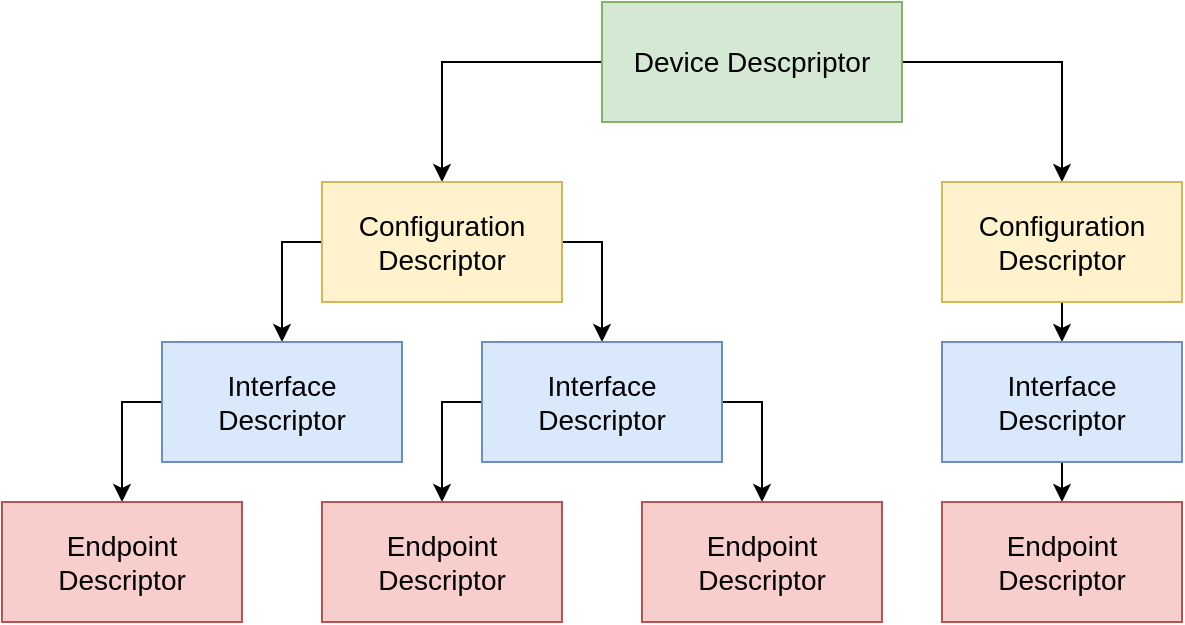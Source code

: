 <mxfile version="21.2.8" type="device">
  <diagram name="Page-1" id="7-Ye9nPcIxYJSXV8vaFR">
    <mxGraphModel dx="978" dy="586" grid="1" gridSize="10" guides="1" tooltips="1" connect="1" arrows="1" fold="1" page="1" pageScale="1" pageWidth="850" pageHeight="1100" math="0" shadow="0">
      <root>
        <mxCell id="0" />
        <mxCell id="1" parent="0" />
        <mxCell id="2QM2bJYBcxJ5Z_W3h0IK-22" style="edgeStyle=orthogonalEdgeStyle;rounded=0;orthogonalLoop=1;jettySize=auto;html=1;exitX=1;exitY=0.5;exitDx=0;exitDy=0;entryX=0.5;entryY=0;entryDx=0;entryDy=0;" edge="1" parent="1" source="2QM2bJYBcxJ5Z_W3h0IK-1" target="2QM2bJYBcxJ5Z_W3h0IK-16">
          <mxGeometry relative="1" as="geometry" />
        </mxCell>
        <mxCell id="2QM2bJYBcxJ5Z_W3h0IK-23" style="edgeStyle=orthogonalEdgeStyle;rounded=0;orthogonalLoop=1;jettySize=auto;html=1;exitX=0;exitY=0.5;exitDx=0;exitDy=0;entryX=0.5;entryY=0;entryDx=0;entryDy=0;" edge="1" parent="1" source="2QM2bJYBcxJ5Z_W3h0IK-1" target="2QM2bJYBcxJ5Z_W3h0IK-2">
          <mxGeometry relative="1" as="geometry" />
        </mxCell>
        <mxCell id="2QM2bJYBcxJ5Z_W3h0IK-1" value="Device Descpriptor" style="rounded=0;whiteSpace=wrap;html=1;fontSize=14;fontFamily=Helvetica;fillColor=#d5e8d4;strokeColor=#82b366;" vertex="1" parent="1">
          <mxGeometry x="430" y="170" width="150" height="60" as="geometry" />
        </mxCell>
        <mxCell id="2QM2bJYBcxJ5Z_W3h0IK-7" style="edgeStyle=orthogonalEdgeStyle;rounded=0;orthogonalLoop=1;jettySize=auto;html=1;exitX=1;exitY=0.5;exitDx=0;exitDy=0;entryX=0.5;entryY=0;entryDx=0;entryDy=0;" edge="1" parent="1" source="2QM2bJYBcxJ5Z_W3h0IK-2" target="2QM2bJYBcxJ5Z_W3h0IK-6">
          <mxGeometry relative="1" as="geometry" />
        </mxCell>
        <mxCell id="2QM2bJYBcxJ5Z_W3h0IK-9" style="edgeStyle=orthogonalEdgeStyle;rounded=0;orthogonalLoop=1;jettySize=auto;html=1;exitX=0;exitY=0.5;exitDx=0;exitDy=0;entryX=0.5;entryY=0;entryDx=0;entryDy=0;" edge="1" parent="1" source="2QM2bJYBcxJ5Z_W3h0IK-2" target="2QM2bJYBcxJ5Z_W3h0IK-4">
          <mxGeometry relative="1" as="geometry" />
        </mxCell>
        <mxCell id="2QM2bJYBcxJ5Z_W3h0IK-2" value="Configuration &lt;br&gt;Descriptor" style="rounded=0;whiteSpace=wrap;html=1;fontSize=14;fontFamily=Helvetica;fillColor=#fff2cc;strokeColor=#d6b656;" vertex="1" parent="1">
          <mxGeometry x="290" y="260" width="120" height="60" as="geometry" />
        </mxCell>
        <mxCell id="2QM2bJYBcxJ5Z_W3h0IK-15" style="edgeStyle=orthogonalEdgeStyle;rounded=0;orthogonalLoop=1;jettySize=auto;html=1;exitX=0;exitY=0.5;exitDx=0;exitDy=0;entryX=0.5;entryY=0;entryDx=0;entryDy=0;" edge="1" parent="1" source="2QM2bJYBcxJ5Z_W3h0IK-4" target="2QM2bJYBcxJ5Z_W3h0IK-10">
          <mxGeometry relative="1" as="geometry" />
        </mxCell>
        <mxCell id="2QM2bJYBcxJ5Z_W3h0IK-4" value="Interface&lt;br&gt;Descriptor" style="rounded=0;whiteSpace=wrap;html=1;fontSize=14;fontFamily=Helvetica;fillColor=#dae8fc;strokeColor=#6c8ebf;" vertex="1" parent="1">
          <mxGeometry x="210" y="340" width="120" height="60" as="geometry" />
        </mxCell>
        <mxCell id="2QM2bJYBcxJ5Z_W3h0IK-13" style="edgeStyle=orthogonalEdgeStyle;rounded=0;orthogonalLoop=1;jettySize=auto;html=1;exitX=1;exitY=0.5;exitDx=0;exitDy=0;entryX=0.5;entryY=0;entryDx=0;entryDy=0;" edge="1" parent="1" source="2QM2bJYBcxJ5Z_W3h0IK-6" target="2QM2bJYBcxJ5Z_W3h0IK-12">
          <mxGeometry relative="1" as="geometry" />
        </mxCell>
        <mxCell id="2QM2bJYBcxJ5Z_W3h0IK-14" style="edgeStyle=orthogonalEdgeStyle;rounded=0;orthogonalLoop=1;jettySize=auto;html=1;exitX=0;exitY=0.5;exitDx=0;exitDy=0;entryX=0.5;entryY=0;entryDx=0;entryDy=0;" edge="1" parent="1" source="2QM2bJYBcxJ5Z_W3h0IK-6" target="2QM2bJYBcxJ5Z_W3h0IK-11">
          <mxGeometry relative="1" as="geometry" />
        </mxCell>
        <mxCell id="2QM2bJYBcxJ5Z_W3h0IK-6" value="Interface&lt;br&gt;Descriptor" style="rounded=0;whiteSpace=wrap;html=1;fontSize=14;fontFamily=Helvetica;fillColor=#dae8fc;strokeColor=#6c8ebf;" vertex="1" parent="1">
          <mxGeometry x="370" y="340" width="120" height="60" as="geometry" />
        </mxCell>
        <mxCell id="2QM2bJYBcxJ5Z_W3h0IK-10" value="Endpoint&lt;br&gt;Descriptor" style="rounded=0;whiteSpace=wrap;html=1;fontSize=14;fontFamily=Helvetica;fillColor=#f8cecc;strokeColor=#b85450;" vertex="1" parent="1">
          <mxGeometry x="130" y="420" width="120" height="60" as="geometry" />
        </mxCell>
        <mxCell id="2QM2bJYBcxJ5Z_W3h0IK-11" value="Endpoint&lt;br&gt;Descriptor" style="rounded=0;whiteSpace=wrap;html=1;fontSize=14;fontFamily=Helvetica;fillColor=#f8cecc;strokeColor=#b85450;" vertex="1" parent="1">
          <mxGeometry x="290" y="420" width="120" height="60" as="geometry" />
        </mxCell>
        <mxCell id="2QM2bJYBcxJ5Z_W3h0IK-12" value="Endpoint&lt;br&gt;Descriptor" style="rounded=0;whiteSpace=wrap;html=1;fontSize=14;fontFamily=Helvetica;fillColor=#f8cecc;strokeColor=#b85450;" vertex="1" parent="1">
          <mxGeometry x="450" y="420" width="120" height="60" as="geometry" />
        </mxCell>
        <mxCell id="2QM2bJYBcxJ5Z_W3h0IK-20" style="edgeStyle=orthogonalEdgeStyle;rounded=0;orthogonalLoop=1;jettySize=auto;html=1;exitX=0.5;exitY=1;exitDx=0;exitDy=0;entryX=0.5;entryY=0;entryDx=0;entryDy=0;" edge="1" parent="1" source="2QM2bJYBcxJ5Z_W3h0IK-16" target="2QM2bJYBcxJ5Z_W3h0IK-17">
          <mxGeometry relative="1" as="geometry" />
        </mxCell>
        <mxCell id="2QM2bJYBcxJ5Z_W3h0IK-16" value="Configuration &lt;br&gt;Descriptor" style="rounded=0;whiteSpace=wrap;html=1;fontSize=14;fontFamily=Helvetica;fillColor=#fff2cc;strokeColor=#d6b656;" vertex="1" parent="1">
          <mxGeometry x="600" y="260" width="120" height="60" as="geometry" />
        </mxCell>
        <mxCell id="2QM2bJYBcxJ5Z_W3h0IK-19" style="edgeStyle=orthogonalEdgeStyle;rounded=0;orthogonalLoop=1;jettySize=auto;html=1;exitX=0.5;exitY=1;exitDx=0;exitDy=0;entryX=0.5;entryY=0;entryDx=0;entryDy=0;" edge="1" parent="1" source="2QM2bJYBcxJ5Z_W3h0IK-17" target="2QM2bJYBcxJ5Z_W3h0IK-18">
          <mxGeometry relative="1" as="geometry" />
        </mxCell>
        <mxCell id="2QM2bJYBcxJ5Z_W3h0IK-17" value="Interface&lt;br&gt;Descriptor" style="rounded=0;whiteSpace=wrap;html=1;fontSize=14;fontFamily=Helvetica;fillColor=#dae8fc;strokeColor=#6c8ebf;" vertex="1" parent="1">
          <mxGeometry x="600" y="340" width="120" height="60" as="geometry" />
        </mxCell>
        <mxCell id="2QM2bJYBcxJ5Z_W3h0IK-18" value="Endpoint&lt;br&gt;Descriptor" style="rounded=0;whiteSpace=wrap;html=1;fontSize=14;fontFamily=Helvetica;fillColor=#f8cecc;strokeColor=#b85450;" vertex="1" parent="1">
          <mxGeometry x="600" y="420" width="120" height="60" as="geometry" />
        </mxCell>
      </root>
    </mxGraphModel>
  </diagram>
</mxfile>
